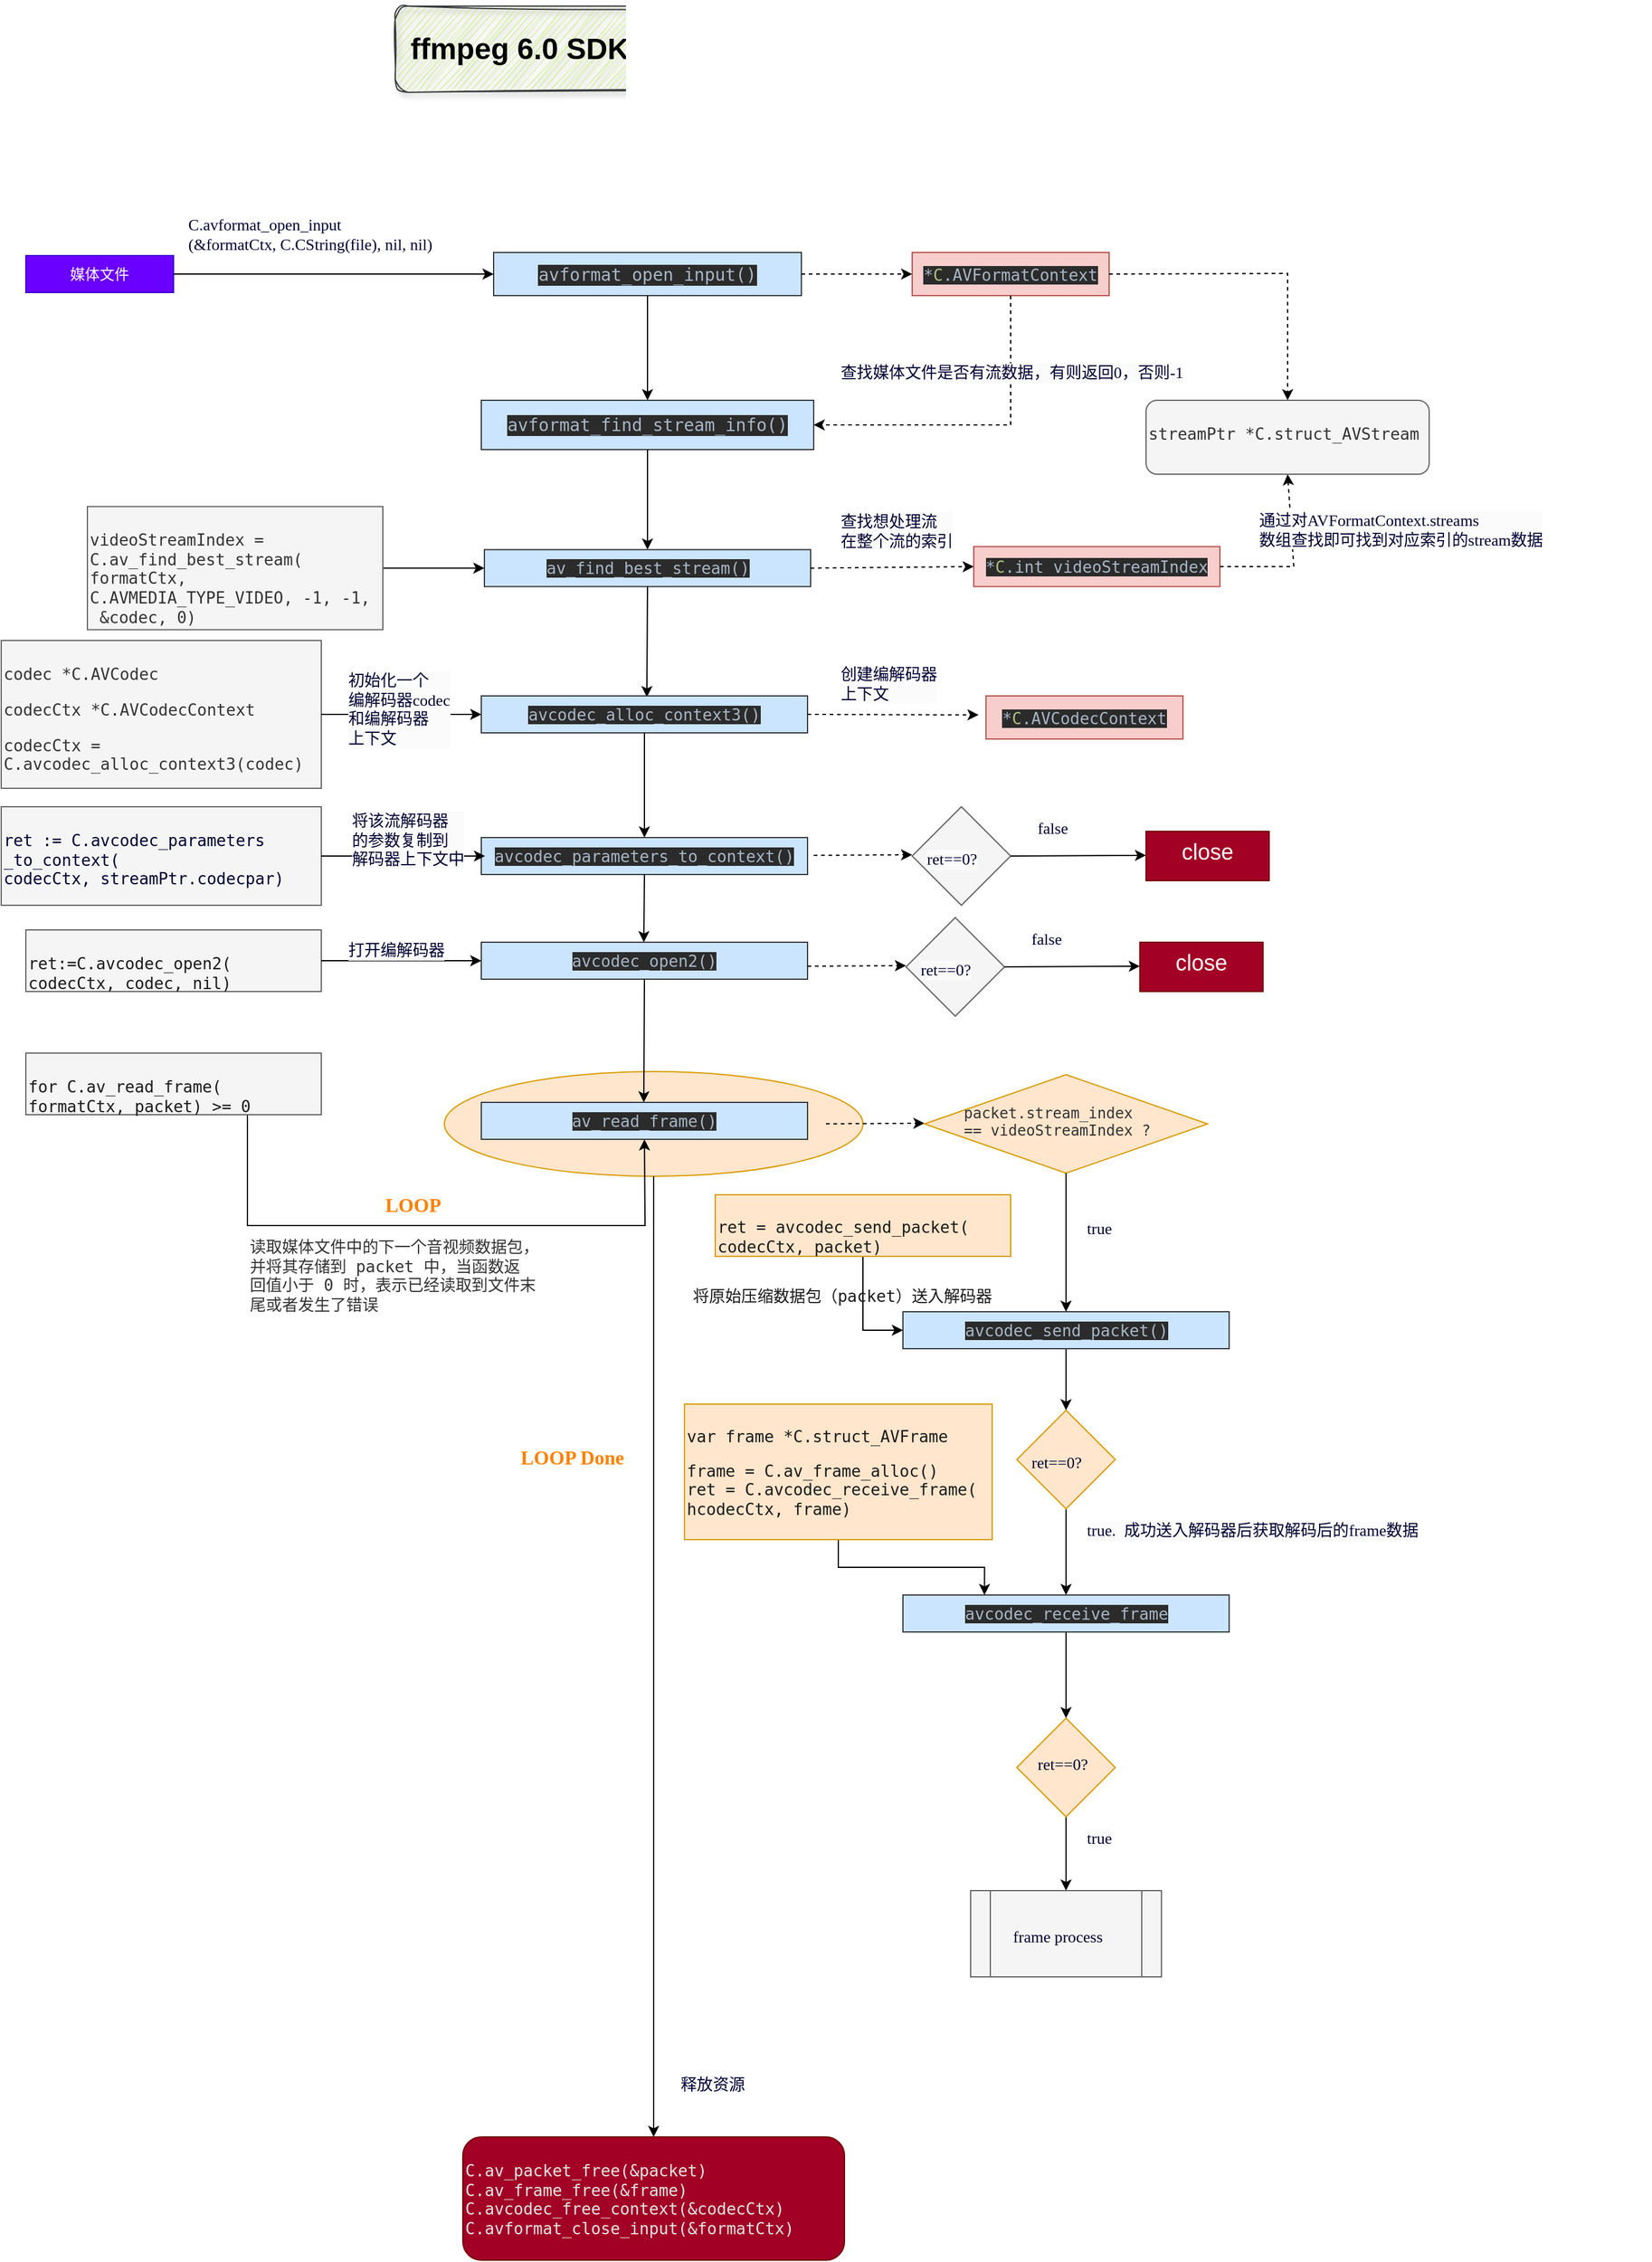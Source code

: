 <mxfile version="24.2.5" type="github">
  <diagram name="第 1 页" id="0xXtAVuOOvrXYQEo_7SS">
    <mxGraphModel dx="1122" dy="1113" grid="1" gridSize="10" guides="1" tooltips="1" connect="1" arrows="1" fold="1" page="0" pageScale="1" pageWidth="827" pageHeight="1169" background="none" math="0" shadow="0">
      <root>
        <mxCell id="0" />
        <mxCell id="1" parent="0" />
        <mxCell id="fu7OPI86f3FAuO2Fij10-77" value="" style="ellipse;whiteSpace=wrap;html=1;strokeColor=#d79b00;align=left;verticalAlign=top;fontFamily=Helvetica;fontSize=12;fillColor=#ffe6cc;textShadow=0;labelBorderColor=none;" vertex="1" parent="1">
          <mxGeometry x="410" y="795" width="340" height="85" as="geometry" />
        </mxCell>
        <mxCell id="fu7OPI86f3FAuO2Fij10-1" value="&lt;pre style=&quot;background-color: rgb(43, 43, 43); color: rgb(169, 183, 198); font-family: &amp;quot;JetBrains Mono&amp;quot;, monospace;&quot;&gt;&lt;font style=&quot;font-size: 14px;&quot;&gt;avformat_open_input()&lt;/font&gt;&lt;/pre&gt;" style="rounded=0;whiteSpace=wrap;html=1;strokeColor=#36393d;fillColor=#cce5ff;" vertex="1" parent="1">
          <mxGeometry x="450" y="130" width="250" height="35" as="geometry" />
        </mxCell>
        <mxCell id="fu7OPI86f3FAuO2Fij10-2" value="媒体文件" style="rounded=0;whiteSpace=wrap;html=1;fillColor=#6a00ff;fontColor=#ffffff;strokeColor=#3700CC;" vertex="1" parent="1">
          <mxGeometry x="70" y="132.5" width="120" height="30" as="geometry" />
        </mxCell>
        <mxCell id="fu7OPI86f3FAuO2Fij10-3" value="" style="endArrow=classic;html=1;rounded=0;exitX=1;exitY=0.5;exitDx=0;exitDy=0;entryX=0;entryY=0.5;entryDx=0;entryDy=0;" edge="1" parent="1" source="fu7OPI86f3FAuO2Fij10-2" target="fu7OPI86f3FAuO2Fij10-1">
          <mxGeometry width="50" height="50" relative="1" as="geometry">
            <mxPoint x="190" y="270" as="sourcePoint" />
            <mxPoint x="240" y="220" as="targetPoint" />
          </mxGeometry>
        </mxCell>
        <mxCell id="fu7OPI86f3FAuO2Fij10-4" value="&lt;pre style=&quot;font-size: 9.8pt;&quot;&gt;&lt;font color=&quot;#000033&quot; style=&quot;&quot; face=&quot;Verdana&quot;&gt;C.avformat_open_input&lt;br&gt;(&amp;amp;formatCtx, C.CString(file), nil, nil)&lt;/font&gt;&lt;/pre&gt;" style="text;html=1;align=left;verticalAlign=middle;resizable=0;points=[];autosize=1;strokeColor=none;fillColor=none;" vertex="1" parent="1">
          <mxGeometry x="200" y="80" width="260" height="70" as="geometry" />
        </mxCell>
        <mxCell id="fu7OPI86f3FAuO2Fij10-6" value="" style="endArrow=classic;html=1;rounded=0;exitX=0.5;exitY=1;exitDx=0;exitDy=0;entryX=0.5;entryY=0;entryDx=0;entryDy=0;" edge="1" parent="1" source="fu7OPI86f3FAuO2Fij10-1" target="fu7OPI86f3FAuO2Fij10-7">
          <mxGeometry width="50" height="50" relative="1" as="geometry">
            <mxPoint x="390" y="330" as="sourcePoint" />
            <mxPoint x="580" y="230" as="targetPoint" />
          </mxGeometry>
        </mxCell>
        <mxCell id="fu7OPI86f3FAuO2Fij10-7" value="&lt;pre style=&quot;background-color: rgb(43, 43, 43); color: rgb(169, 183, 198); font-family: &amp;quot;JetBrains Mono&amp;quot;, monospace;&quot;&gt;&lt;font style=&quot;font-size: 14px;&quot;&gt;avformat_find_stream_info()&lt;/font&gt;&lt;/pre&gt;" style="rounded=0;whiteSpace=wrap;html=1;strokeColor=#36393d;fillColor=#cce5ff;" vertex="1" parent="1">
          <mxGeometry x="440" y="250" width="270" height="40" as="geometry" />
        </mxCell>
        <mxCell id="fu7OPI86f3FAuO2Fij10-8" value="" style="endArrow=classic;html=1;rounded=0;exitX=0.5;exitY=1;exitDx=0;exitDy=0;entryX=0.5;entryY=0;entryDx=0;entryDy=0;" edge="1" parent="1" source="fu7OPI86f3FAuO2Fij10-7" target="fu7OPI86f3FAuO2Fij10-9">
          <mxGeometry width="50" height="50" relative="1" as="geometry">
            <mxPoint x="579.5" y="300" as="sourcePoint" />
            <mxPoint x="579.5" y="365" as="targetPoint" />
          </mxGeometry>
        </mxCell>
        <mxCell id="fu7OPI86f3FAuO2Fij10-9" value="&lt;pre style=&quot;background-color: rgb(43, 43, 43); color: rgb(169, 183, 198); font-family: &amp;quot;JetBrains Mono&amp;quot;, monospace;&quot;&gt;&lt;pre style=&quot;font-family: &amp;quot;JetBrains Mono&amp;quot;, monospace; font-size: 9.8pt;&quot;&gt;av_find_best_stream()&lt;/pre&gt;&lt;/pre&gt;" style="rounded=0;whiteSpace=wrap;html=1;strokeColor=#36393d;fillColor=#cce5ff;" vertex="1" parent="1">
          <mxGeometry x="442.5" y="371.25" width="265" height="30" as="geometry" />
        </mxCell>
        <mxCell id="fu7OPI86f3FAuO2Fij10-10" value="" style="endArrow=classic;html=1;rounded=0;exitX=1;exitY=0.5;exitDx=0;exitDy=0;dashed=1;entryX=0;entryY=0.5;entryDx=0;entryDy=0;" edge="1" parent="1" source="fu7OPI86f3FAuO2Fij10-1" target="fu7OPI86f3FAuO2Fij10-11">
          <mxGeometry width="50" height="50" relative="1" as="geometry">
            <mxPoint x="730" y="155" as="sourcePoint" />
            <mxPoint x="770" y="140" as="targetPoint" />
          </mxGeometry>
        </mxCell>
        <mxCell id="fu7OPI86f3FAuO2Fij10-11" value="&lt;pre style=&quot;background-color:#2b2b2b;color:#a9b7c6;font-family:&#39;JetBrains Mono&#39;,monospace;font-size:9.8pt;&quot;&gt;*&lt;span style=&quot;color:#afbf7e;&quot;&gt;C&lt;/span&gt;.AVFormatContext&lt;/pre&gt;" style="rounded=0;whiteSpace=wrap;html=1;fillColor=#f8cecc;strokeColor=#b85450;" vertex="1" parent="1">
          <mxGeometry x="790" y="130" width="160" height="35" as="geometry" />
        </mxCell>
        <mxCell id="fu7OPI86f3FAuO2Fij10-12" value="" style="endArrow=classic;html=1;rounded=0;exitX=0.5;exitY=1;exitDx=0;exitDy=0;dashed=1;entryX=1;entryY=0.5;entryDx=0;entryDy=0;" edge="1" parent="1" source="fu7OPI86f3FAuO2Fij10-11" target="fu7OPI86f3FAuO2Fij10-7">
          <mxGeometry width="50" height="50" relative="1" as="geometry">
            <mxPoint x="830" y="290" as="sourcePoint" />
            <mxPoint x="910" y="290" as="targetPoint" />
            <Array as="points">
              <mxPoint x="870" y="270" />
            </Array>
          </mxGeometry>
        </mxCell>
        <mxCell id="fu7OPI86f3FAuO2Fij10-17" style="edgeStyle=orthogonalEdgeStyle;rounded=0;orthogonalLoop=1;jettySize=auto;html=1;exitX=1;exitY=0.5;exitDx=0;exitDy=0;entryX=0;entryY=0.5;entryDx=0;entryDy=0;" edge="1" parent="1" source="fu7OPI86f3FAuO2Fij10-14" target="fu7OPI86f3FAuO2Fij10-9">
          <mxGeometry relative="1" as="geometry" />
        </mxCell>
        <mxCell id="fu7OPI86f3FAuO2Fij10-14" value="&lt;pre style=&quot;forced-color-adjust: none; font-style: normal; font-variant-ligatures: normal; font-variant-caps: normal; font-weight: 400; letter-spacing: normal; orphans: 2; text-indent: 0px; text-transform: none; widows: 2; word-spacing: 0px; -webkit-text-stroke-width: 0px; text-decoration-thickness: initial; text-decoration-style: initial; text-decoration-color: initial; font-size: 9.8pt;&quot;&gt;&lt;pre style=&quot;font-family: &amp;quot;JetBrains Mono&amp;quot;, monospace; font-size: 9.8pt;&quot;&gt;&lt;div style=&quot;&quot;&gt;&lt;span style=&quot;font-size: 9.8pt; background-color: initial; white-space: normal;&quot;&gt;videoStreamIndex =&amp;nbsp;&lt;/span&gt;&lt;/div&gt;&lt;font color=&quot;#333333&quot;&gt;&lt;div style=&quot;&quot;&gt;&lt;span style=&quot;font-size: 9.8pt; background-color: initial; white-space: normal;&quot;&gt;C.av_find_best_stream(&lt;/span&gt;&lt;/div&gt;&lt;div style=&quot;&quot;&gt;&lt;span style=&quot;font-size: 9.8pt; background-color: initial; white-space: normal;&quot;&gt;formatCtx,&lt;/span&gt;&lt;/div&gt;&lt;div style=&quot;&quot;&gt;&lt;span style=&quot;font-size: 9.8pt; background-color: initial; white-space: normal;&quot;&gt;C.AVMEDIA_TYPE_VIDEO, -1, -1,&lt;/span&gt;&lt;/div&gt;&lt;div style=&quot;&quot;&gt;&lt;span style=&quot;font-size: 9.8pt; background-color: initial; white-space: normal;&quot;&gt;&amp;nbsp;&amp;amp;codec, 0)&lt;/span&gt;&lt;/div&gt;&lt;/font&gt;&lt;/pre&gt;&lt;/pre&gt;" style="text;whiteSpace=wrap;html=1;align=left;fillColor=#f5f5f5;fontColor=#333333;strokeColor=#666666;" vertex="1" parent="1">
          <mxGeometry x="120" y="336.25" width="240" height="100" as="geometry" />
        </mxCell>
        <mxCell id="fu7OPI86f3FAuO2Fij10-15" value="&lt;pre style=&quot;forced-color-adjust: none; font-style: normal; font-variant-ligatures: normal; font-variant-caps: normal; font-weight: 400; letter-spacing: normal; orphans: 2; text-indent: 0px; text-transform: none; widows: 2; word-spacing: 0px; -webkit-text-stroke-width: 0px; background-color: rgb(251, 251, 251); text-decoration-thickness: initial; text-decoration-style: initial; text-decoration-color: initial; font-size: 9.8pt;&quot;&gt;&lt;font face=&quot;Verdana&quot; color=&quot;#000033&quot;&gt;查找媒体文件是否有流数据，有则返回0，否则-1&lt;/font&gt;&lt;/pre&gt;" style="text;whiteSpace=wrap;html=1;align=left;" vertex="1" parent="1">
          <mxGeometry x="730" y="200" width="320" height="40" as="geometry" />
        </mxCell>
        <mxCell id="fu7OPI86f3FAuO2Fij10-18" value="&lt;pre style=&quot;background-color:#2b2b2b;color:#a9b7c6;font-family:&#39;JetBrains Mono&#39;,monospace;font-size:9.8pt;&quot;&gt;*&lt;span style=&quot;color:#afbf7e;&quot;&gt;C&lt;/span&gt;.int videoStreamIndex&lt;/pre&gt;" style="rounded=0;whiteSpace=wrap;html=1;fillColor=#f8cecc;strokeColor=#b85450;" vertex="1" parent="1">
          <mxGeometry x="840" y="368.75" width="200" height="32.5" as="geometry" />
        </mxCell>
        <mxCell id="fu7OPI86f3FAuO2Fij10-19" value="" style="endArrow=classic;html=1;rounded=0;exitX=1;exitY=0.5;exitDx=0;exitDy=0;entryX=0;entryY=0.5;entryDx=0;entryDy=0;dashed=1;" edge="1" parent="1" source="fu7OPI86f3FAuO2Fij10-9" target="fu7OPI86f3FAuO2Fij10-18">
          <mxGeometry width="50" height="50" relative="1" as="geometry">
            <mxPoint x="589.5" y="310" as="sourcePoint" />
            <mxPoint x="589.5" y="375" as="targetPoint" />
          </mxGeometry>
        </mxCell>
        <mxCell id="fu7OPI86f3FAuO2Fij10-20" value="&lt;pre style=&quot;forced-color-adjust: none; font-style: normal; font-variant-ligatures: normal; font-variant-caps: normal; font-weight: 400; letter-spacing: normal; orphans: 2; text-indent: 0px; text-transform: none; widows: 2; word-spacing: 0px; -webkit-text-stroke-width: 0px; background-color: rgb(251, 251, 251); text-decoration-thickness: initial; text-decoration-style: initial; text-decoration-color: initial; font-size: 9.8pt;&quot;&gt;&lt;font face=&quot;Verdana&quot; color=&quot;#000033&quot;&gt;查找想处理流&lt;br/&gt;在整个流的索引&lt;/font&gt;&lt;/pre&gt;" style="text;whiteSpace=wrap;html=1;align=left;" vertex="1" parent="1">
          <mxGeometry x="730" y="321.25" width="90" height="50" as="geometry" />
        </mxCell>
        <mxCell id="fu7OPI86f3FAuO2Fij10-21" style="edgeStyle=orthogonalEdgeStyle;rounded=0;orthogonalLoop=1;jettySize=auto;html=1;exitX=0.5;exitY=1;exitDx=0;exitDy=0;" edge="1" parent="1" source="fu7OPI86f3FAuO2Fij10-20" target="fu7OPI86f3FAuO2Fij10-20">
          <mxGeometry relative="1" as="geometry" />
        </mxCell>
        <mxCell id="fu7OPI86f3FAuO2Fij10-22" value="" style="endArrow=classic;html=1;rounded=0;exitX=0.5;exitY=1;exitDx=0;exitDy=0;entryX=0.5;entryY=0;entryDx=0;entryDy=0;" edge="1" parent="1" source="fu7OPI86f3FAuO2Fij10-9">
          <mxGeometry width="50" height="50" relative="1" as="geometry">
            <mxPoint x="574.47" y="410" as="sourcePoint" />
            <mxPoint x="574.47" y="491" as="targetPoint" />
          </mxGeometry>
        </mxCell>
        <mxCell id="fu7OPI86f3FAuO2Fij10-23" value="&lt;pre style=&quot;background-color: rgb(43, 43, 43); color: rgb(169, 183, 198); font-family: &amp;quot;JetBrains Mono&amp;quot;, monospace;&quot;&gt;&lt;pre style=&quot;font-family: &amp;quot;JetBrains Mono&amp;quot;, monospace; font-size: 9.8pt;&quot;&gt;avcodec_alloc_context3()&lt;/pre&gt;&lt;/pre&gt;" style="rounded=0;whiteSpace=wrap;html=1;strokeColor=#36393d;fillColor=#cce5ff;" vertex="1" parent="1">
          <mxGeometry x="440" y="490" width="265" height="30" as="geometry" />
        </mxCell>
        <mxCell id="fu7OPI86f3FAuO2Fij10-24" value="&lt;pre style=&quot;forced-color-adjust: none; orphans: 2; text-indent: 0px; widows: 2; text-decoration-thickness: initial; text-decoration-style: initial; text-decoration-color: initial;&quot;&gt;&lt;pre style=&quot;&quot;&gt;&lt;div style=&quot;&quot;&gt;&lt;pre style=&quot;text-align: justify; font-family: &amp;quot;JetBrains Mono&amp;quot;, monospace; font-size: 9.8pt; font-style: normal; font-variant-ligatures: normal; font-variant-caps: normal; font-weight: 400; letter-spacing: normal; text-transform: none; word-spacing: 0px; -webkit-text-stroke-width: 0px;&quot;&gt;codec *C.AVCodec&lt;/pre&gt;&lt;pre style=&quot;&quot;&gt;&lt;pre style=&quot;text-align: justify; font-family: &amp;quot;JetBrains Mono&amp;quot;, monospace; font-size: 9.8pt; font-style: normal; font-variant-ligatures: normal; font-variant-caps: normal; font-weight: 400; letter-spacing: normal; text-transform: none; word-spacing: 0px; -webkit-text-stroke-width: 0px;&quot;&gt;codecCtx *C.AVCodecContext&lt;/pre&gt;&lt;pre style=&quot;font-family: &amp;quot;JetBrains Mono&amp;quot;, monospace; font-size: 9.8pt; font-style: normal; font-variant-ligatures: normal; font-variant-caps: normal; font-weight: 400; letter-spacing: normal; text-transform: none; word-spacing: 0px; -webkit-text-stroke-width: 0px;&quot;&gt;&lt;div style=&quot;text-align: justify;&quot;&gt;&lt;span style=&quot;font-size: 9.8pt; white-space: normal;&quot;&gt;codecCtx =&amp;nbsp;&lt;/span&gt;&lt;/div&gt;&lt;div style=&quot;text-align: justify;&quot;&gt;&lt;span style=&quot;font-size: 9.8pt; white-space: normal;&quot;&gt;C&lt;/span&gt;&lt;span style=&quot;font-size: 9.8pt; white-space: normal;&quot;&gt;.avcodec_alloc_context3&lt;/span&gt;&lt;span style=&quot;font-size: 9.8pt; white-space: normal;&quot;&gt;(&lt;/span&gt;&lt;span style=&quot;font-size: 9.8pt; white-space: normal;&quot;&gt;codec&lt;/span&gt;&lt;span style=&quot;font-size: 9.8pt; white-space: normal;&quot;&gt;)&lt;/span&gt;&lt;/div&gt;&lt;/pre&gt;&lt;div style=&quot;text-align: center; font-size: 13.067px;&quot;&gt;&lt;font face=&quot;JetBrains Mono, monospace&quot; color=&quot;#000000&quot;&gt;&lt;br&gt;&lt;/font&gt;&lt;/div&gt;&lt;/pre&gt;&lt;/div&gt;&lt;/pre&gt;&lt;/pre&gt;" style="text;whiteSpace=wrap;html=1;align=left;fillColor=#f5f5f5;fontColor=#333333;strokeColor=#666666;" vertex="1" parent="1">
          <mxGeometry x="50" y="445" width="260" height="120" as="geometry" />
        </mxCell>
        <mxCell id="fu7OPI86f3FAuO2Fij10-26" style="edgeStyle=orthogonalEdgeStyle;rounded=0;orthogonalLoop=1;jettySize=auto;html=1;exitX=1;exitY=0.5;exitDx=0;exitDy=0;entryX=0;entryY=0.5;entryDx=0;entryDy=0;" edge="1" parent="1" source="fu7OPI86f3FAuO2Fij10-24" target="fu7OPI86f3FAuO2Fij10-23">
          <mxGeometry relative="1" as="geometry">
            <mxPoint x="359.5" y="504.47" as="sourcePoint" />
            <mxPoint x="442.5" y="504.47" as="targetPoint" />
          </mxGeometry>
        </mxCell>
        <mxCell id="fu7OPI86f3FAuO2Fij10-27" value="&lt;pre style=&quot;forced-color-adjust: none; font-style: normal; font-variant-ligatures: normal; font-variant-caps: normal; font-weight: 400; letter-spacing: normal; orphans: 2; text-indent: 0px; text-transform: none; widows: 2; word-spacing: 0px; -webkit-text-stroke-width: 0px; background-color: rgb(251, 251, 251); text-decoration-thickness: initial; text-decoration-style: initial; text-decoration-color: initial; font-size: 9.8pt;&quot;&gt;&lt;font face=&quot;Verdana&quot; color=&quot;#000033&quot;&gt;初始化一个&lt;br&gt;编解码器codec&lt;br/&gt;和编解码器&lt;br/&gt;上下文&lt;/font&gt;&lt;/pre&gt;" style="text;whiteSpace=wrap;html=1;align=left;" vertex="1" parent="1">
          <mxGeometry x="330" y="450" width="90" height="50" as="geometry" />
        </mxCell>
        <mxCell id="fu7OPI86f3FAuO2Fij10-29" value="&lt;pre style=&quot;background-color:#2b2b2b;color:#a9b7c6;font-family:&#39;JetBrains Mono&#39;,monospace;font-size:9.8pt;&quot;&gt;*&lt;span style=&quot;color:#afbf7e;&quot;&gt;C&lt;/span&gt;.AVCodecContext&lt;/pre&gt;" style="rounded=0;whiteSpace=wrap;html=1;fillColor=#f8cecc;strokeColor=#b85450;" vertex="1" parent="1">
          <mxGeometry x="850" y="490" width="160" height="35" as="geometry" />
        </mxCell>
        <mxCell id="fu7OPI86f3FAuO2Fij10-30" value="" style="endArrow=classic;html=1;rounded=0;entryX=-0.038;entryY=0.441;entryDx=0;entryDy=0;dashed=1;entryPerimeter=0;exitX=1;exitY=0.5;exitDx=0;exitDy=0;" edge="1" parent="1" source="fu7OPI86f3FAuO2Fij10-23" target="fu7OPI86f3FAuO2Fij10-29">
          <mxGeometry width="50" height="50" relative="1" as="geometry">
            <mxPoint x="730" y="520" as="sourcePoint" />
            <mxPoint x="839.5" y="508.75" as="targetPoint" />
          </mxGeometry>
        </mxCell>
        <mxCell id="fu7OPI86f3FAuO2Fij10-31" value="&lt;pre style=&quot;forced-color-adjust: none; font-style: normal; font-variant-ligatures: normal; font-variant-caps: normal; font-weight: 400; letter-spacing: normal; orphans: 2; text-indent: 0px; text-transform: none; widows: 2; word-spacing: 0px; -webkit-text-stroke-width: 0px; background-color: rgb(251, 251, 251); text-decoration-thickness: initial; text-decoration-style: initial; text-decoration-color: initial; font-size: 9.8pt;&quot;&gt;&lt;font face=&quot;Verdana&quot; color=&quot;#000033&quot;&gt;创建编解码器&lt;br/&gt;上下文&lt;/font&gt;&lt;/pre&gt;" style="text;whiteSpace=wrap;html=1;align=left;" vertex="1" parent="1">
          <mxGeometry x="729.5" y="445" width="90" height="50" as="geometry" />
        </mxCell>
        <mxCell id="fu7OPI86f3FAuO2Fij10-32" value="" style="endArrow=classic;html=1;rounded=0;exitX=1;exitY=0.5;exitDx=0;exitDy=0;entryX=0.5;entryY=0;entryDx=0;entryDy=0;dashed=1;" edge="1" parent="1" source="fu7OPI86f3FAuO2Fij10-11" target="fu7OPI86f3FAuO2Fij10-34">
          <mxGeometry width="50" height="50" relative="1" as="geometry">
            <mxPoint x="1030" y="130" as="sourcePoint" />
            <mxPoint x="1190" y="230" as="targetPoint" />
            <Array as="points">
              <mxPoint x="1095" y="147" />
            </Array>
          </mxGeometry>
        </mxCell>
        <mxCell id="fu7OPI86f3FAuO2Fij10-33" value="" style="endArrow=classic;html=1;rounded=0;exitX=1;exitY=0.5;exitDx=0;exitDy=0;entryX=0.5;entryY=1;entryDx=0;entryDy=0;dashed=1;" edge="1" parent="1" source="fu7OPI86f3FAuO2Fij10-18" target="fu7OPI86f3FAuO2Fij10-34">
          <mxGeometry width="50" height="50" relative="1" as="geometry">
            <mxPoint x="1070" y="346.25" as="sourcePoint" />
            <mxPoint x="1210" y="340" as="targetPoint" />
            <Array as="points">
              <mxPoint x="1100" y="385" />
            </Array>
          </mxGeometry>
        </mxCell>
        <mxCell id="fu7OPI86f3FAuO2Fij10-34" value="&lt;pre style=&quot;font-family: &amp;quot;JetBrains Mono&amp;quot;, monospace; font-size: 9.8pt;&quot;&gt;streamPtr *C.struct_AVStream&lt;/pre&gt;" style="rounded=1;whiteSpace=wrap;html=1;strokeColor=#666666;align=left;verticalAlign=top;fontFamily=Helvetica;fontSize=12;fontColor=#333333;fillColor=#f5f5f5;gradientColor=none;" vertex="1" parent="1">
          <mxGeometry x="980" y="250" width="230" height="60" as="geometry" />
        </mxCell>
        <mxCell id="fu7OPI86f3FAuO2Fij10-37" value="&lt;pre style=&quot;forced-color-adjust: none; orphans: 2; text-indent: 0px; widows: 2; background-color: rgb(251, 251, 251); text-decoration-thickness: initial; text-decoration-style: initial; text-decoration-color: initial;&quot;&gt;&lt;font style=&quot;font-size: 9.8pt; font-style: normal; font-variant-ligatures: normal; font-variant-caps: normal; font-weight: 400; letter-spacing: normal; text-transform: none; word-spacing: 0px; -webkit-text-stroke-width: 0px;&quot; face=&quot;Verdana&quot; color=&quot;#000033&quot;&gt;通过对&lt;/font&gt;&lt;font face=&quot;Verdana&quot; color=&quot;#000033&quot;&gt;&lt;span style=&quot;font-size: 13.067px;&quot;&gt;AVFormatContext.streams&lt;br&gt;数组查找即可找到对应索引的stream数据&lt;/span&gt;&lt;/font&gt;&lt;/pre&gt;" style="text;whiteSpace=wrap;html=1;align=left;" vertex="1" parent="1">
          <mxGeometry x="1070" y="321.25" width="320" height="40" as="geometry" />
        </mxCell>
        <mxCell id="fu7OPI86f3FAuO2Fij10-38" value="" style="endArrow=classic;html=1;rounded=0;exitX=0.5;exitY=1;exitDx=0;exitDy=0;entryX=0.5;entryY=0;entryDx=0;entryDy=0;" edge="1" parent="1" source="fu7OPI86f3FAuO2Fij10-23" target="fu7OPI86f3FAuO2Fij10-39">
          <mxGeometry width="50" height="50" relative="1" as="geometry">
            <mxPoint x="575" y="550" as="sourcePoint" />
            <mxPoint x="570" y="580" as="targetPoint" />
          </mxGeometry>
        </mxCell>
        <mxCell id="fu7OPI86f3FAuO2Fij10-45" value="" style="edgeStyle=orthogonalEdgeStyle;rounded=0;orthogonalLoop=1;jettySize=auto;html=1;fontFamily=Helvetica;fontSize=12;fontColor=#333333;" edge="1" parent="1" source="fu7OPI86f3FAuO2Fij10-39" target="fu7OPI86f3FAuO2Fij10-44">
          <mxGeometry relative="1" as="geometry" />
        </mxCell>
        <mxCell id="fu7OPI86f3FAuO2Fij10-39" value="&lt;pre style=&quot;background-color: rgb(43, 43, 43); color: rgb(169, 183, 198); font-family: &amp;quot;JetBrains Mono&amp;quot;, monospace;&quot;&gt;&lt;pre style=&quot;font-family: &amp;quot;JetBrains Mono&amp;quot;, monospace; font-size: 9.8pt;&quot;&gt;avcodec_parameters_to_context()&lt;/pre&gt;&lt;/pre&gt;" style="rounded=0;whiteSpace=wrap;html=1;strokeColor=#36393d;fillColor=#cce5ff;" vertex="1" parent="1">
          <mxGeometry x="440" y="605" width="265" height="30" as="geometry" />
        </mxCell>
        <mxCell id="fu7OPI86f3FAuO2Fij10-42" value="&lt;pre style=&quot;forced-color-adjust: none; orphans: 2; text-indent: 0px; widows: 2; text-decoration-thickness: initial; text-decoration-style: initial; text-decoration-color: initial;&quot;&gt;&lt;pre style=&quot;&quot;&gt;&lt;div style=&quot;&quot;&gt;&lt;pre style=&quot;text-align: justify; font-family: &amp;quot;JetBrains Mono&amp;quot;, monospace; font-size: 9.8pt; font-style: normal; font-variant-ligatures: normal; font-variant-caps: normal; font-weight: 400; letter-spacing: normal; text-transform: none; word-spacing: 0px; -webkit-text-stroke-width: 0px;&quot;&gt;&lt;pre style=&quot;text-align: left; font-family: &amp;quot;JetBrains Mono&amp;quot;, monospace; font-size: 9.8pt;&quot;&gt;&lt;font color=&quot;#000033&quot;&gt;ret := C.avcodec_parameters&lt;br&gt;_to_context(&lt;br&gt;codecCtx, streamPtr.codecpar)&lt;/font&gt;&lt;/pre&gt;&lt;/pre&gt;&lt;/div&gt;&lt;/pre&gt;&lt;/pre&gt;" style="text;whiteSpace=wrap;html=1;align=left;fillColor=#f5f5f5;fontColor=#333333;strokeColor=#666666;" vertex="1" parent="1">
          <mxGeometry x="50" y="580" width="260" height="80" as="geometry" />
        </mxCell>
        <mxCell id="fu7OPI86f3FAuO2Fij10-43" style="edgeStyle=orthogonalEdgeStyle;rounded=0;orthogonalLoop=1;jettySize=auto;html=1;exitX=1;exitY=0.5;exitDx=0;exitDy=0;" edge="1" parent="1" source="fu7OPI86f3FAuO2Fij10-42">
          <mxGeometry relative="1" as="geometry">
            <mxPoint x="320" y="630" as="sourcePoint" />
            <mxPoint x="443" y="620" as="targetPoint" />
          </mxGeometry>
        </mxCell>
        <mxCell id="fu7OPI86f3FAuO2Fij10-44" value="&lt;pre style=&quot;forced-color-adjust: none; orphans: 2; text-indent: 0px; widows: 2; background-color: rgb(251, 251, 251); text-decoration-thickness: initial; text-decoration-style: initial; text-decoration-color: initial;&quot;&gt;&lt;font face=&quot;Verdana&quot; color=&quot;#000033&quot;&gt;&lt;span style=&quot;font-size: 13.067px;&quot;&gt;将该流解码器&lt;br/&gt;的参数复制到&lt;br/&gt;解码器上下文中&lt;/span&gt;&lt;/font&gt;&lt;span style=&quot;font-size: 9.8pt;&quot;&gt;&lt;br&gt;&lt;/span&gt;&lt;/pre&gt;" style="text;whiteSpace=wrap;html=1;align=left;" vertex="1" parent="1">
          <mxGeometry x="332.5" y="565" width="90" height="50" as="geometry" />
        </mxCell>
        <mxCell id="fu7OPI86f3FAuO2Fij10-47" value="" style="endArrow=classic;html=1;rounded=0;dashed=1;exitX=1;exitY=0.5;exitDx=0;exitDy=0;" edge="1" parent="1">
          <mxGeometry width="50" height="50" relative="1" as="geometry">
            <mxPoint x="710" y="619.44" as="sourcePoint" />
            <mxPoint x="790" y="619" as="targetPoint" />
          </mxGeometry>
        </mxCell>
        <mxCell id="fu7OPI86f3FAuO2Fij10-49" value="" style="rhombus;whiteSpace=wrap;html=1;strokeColor=#666666;align=left;verticalAlign=top;fontFamily=Helvetica;fontSize=12;fontColor=#333333;fillColor=#f5f5f5;gradientColor=none;" vertex="1" parent="1">
          <mxGeometry x="790" y="580" width="80" height="80" as="geometry" />
        </mxCell>
        <mxCell id="fu7OPI86f3FAuO2Fij10-50" value="&lt;pre style=&quot;forced-color-adjust: none; font-style: normal; font-variant-ligatures: normal; font-variant-caps: normal; font-weight: 400; letter-spacing: normal; orphans: 2; text-indent: 0px; text-transform: none; widows: 2; word-spacing: 0px; -webkit-text-stroke-width: 0px; background-color: rgb(251, 251, 251); text-decoration-thickness: initial; text-decoration-style: initial; text-decoration-color: initial; font-size: 9.8pt;&quot;&gt;&lt;font face=&quot;Verdana&quot; color=&quot;#000033&quot;&gt;ret==0?&lt;/font&gt;&lt;/pre&gt;" style="text;whiteSpace=wrap;html=1;align=left;" vertex="1" parent="1">
          <mxGeometry x="800" y="595" width="60" height="35" as="geometry" />
        </mxCell>
        <mxCell id="fu7OPI86f3FAuO2Fij10-51" value="" style="endArrow=classic;html=1;rounded=0;exitX=1;exitY=0.5;exitDx=0;exitDy=0;" edge="1" parent="1" source="fu7OPI86f3FAuO2Fij10-49">
          <mxGeometry width="50" height="50" relative="1" as="geometry">
            <mxPoint x="900" y="619.88" as="sourcePoint" />
            <mxPoint x="980" y="619.44" as="targetPoint" />
          </mxGeometry>
        </mxCell>
        <mxCell id="fu7OPI86f3FAuO2Fij10-52" value="&lt;div style=&quot;text-align: justify;&quot;&gt;&lt;span style=&quot;font-size: 18px; background-color: initial;&quot;&gt;close&lt;/span&gt;&lt;/div&gt;" style="rounded=0;whiteSpace=wrap;html=1;strokeColor=#6F0000;align=center;verticalAlign=top;fontFamily=Helvetica;fontSize=12;fontColor=#ffffff;fillColor=#a20025;" vertex="1" parent="1">
          <mxGeometry x="980" y="600" width="100" height="40" as="geometry" />
        </mxCell>
        <mxCell id="fu7OPI86f3FAuO2Fij10-53" value="&lt;pre style=&quot;forced-color-adjust: none; font-style: normal; font-variant-ligatures: normal; font-variant-caps: normal; font-weight: 400; letter-spacing: normal; orphans: 2; text-indent: 0px; text-transform: none; widows: 2; word-spacing: 0px; -webkit-text-stroke-width: 0px; background-color: rgb(251, 251, 251); text-decoration-thickness: initial; text-decoration-style: initial; text-decoration-color: initial; font-size: 9.8pt;&quot;&gt;&lt;font face=&quot;Verdana&quot; color=&quot;#000033&quot;&gt;false&lt;/font&gt;&lt;/pre&gt;" style="text;whiteSpace=wrap;html=1;align=left;" vertex="1" parent="1">
          <mxGeometry x="890" y="570" width="60" height="35" as="geometry" />
        </mxCell>
        <mxCell id="fu7OPI86f3FAuO2Fij10-55" value="" style="endArrow=classic;html=1;rounded=0;exitX=0.5;exitY=1;exitDx=0;exitDy=0;" edge="1" parent="1" source="fu7OPI86f3FAuO2Fij10-39">
          <mxGeometry width="50" height="50" relative="1" as="geometry">
            <mxPoint x="573.47" y="660" as="sourcePoint" />
            <mxPoint x="572" y="690" as="targetPoint" />
          </mxGeometry>
        </mxCell>
        <mxCell id="fu7OPI86f3FAuO2Fij10-56" value="&lt;pre style=&quot;background-color: rgb(43, 43, 43); color: rgb(169, 183, 198); font-family: &amp;quot;JetBrains Mono&amp;quot;, monospace;&quot;&gt;&lt;pre style=&quot;font-family: &amp;quot;JetBrains Mono&amp;quot;, monospace; font-size: 9.8pt;&quot;&gt;avcodec_open2()&lt;/pre&gt;&lt;/pre&gt;" style="rounded=0;whiteSpace=wrap;html=1;strokeColor=#36393d;fillColor=#cce5ff;" vertex="1" parent="1">
          <mxGeometry x="440" y="690" width="265" height="30" as="geometry" />
        </mxCell>
        <mxCell id="fu7OPI86f3FAuO2Fij10-58" value="&lt;pre style=&quot;forced-color-adjust: none; font-style: normal; font-variant-ligatures: normal; font-variant-caps: normal; font-weight: 400; letter-spacing: normal; orphans: 2; text-align: left; text-indent: 0px; text-transform: none; widows: 2; word-spacing: 0px; -webkit-text-stroke-width: 0px; text-decoration-thickness: initial; text-decoration-style: initial; text-decoration-color: initial; font-family: &amp;quot;JetBrains Mono&amp;quot;, monospace; font-size: 9.8pt;&quot;&gt;&lt;font color=&quot;#1a1a1a&quot;&gt;&lt;span style=&quot;forced-color-adjust: none;&quot;&gt;ret:=C&lt;/span&gt;.avcodec_open2&lt;span style=&quot;forced-color-adjust: none;&quot;&gt;(&lt;br/&gt;&lt;/span&gt;codecCtx&lt;span style=&quot;forced-color-adjust: none;&quot;&gt;, &lt;/span&gt;codec&lt;span style=&quot;forced-color-adjust: none;&quot;&gt;, nil&lt;/span&gt;&lt;span style=&quot;forced-color-adjust: none;&quot;&gt;)&lt;/span&gt;&lt;/font&gt;&lt;/pre&gt;" style="text;whiteSpace=wrap;html=1;align=left;fillColor=#f5f5f5;fontColor=#333333;strokeColor=#666666;" vertex="1" parent="1">
          <mxGeometry x="70" y="680" width="240" height="50" as="geometry" />
        </mxCell>
        <mxCell id="fu7OPI86f3FAuO2Fij10-59" value="&lt;h1&gt;ffmpeg 6.0 SDK together with CGO&lt;/h1&gt;" style="text;html=1;align=center;verticalAlign=middle;resizable=0;points=[];autosize=1;strokeColor=#36393d;fillColor=#cdeb8b;fontFamily=Helvetica;fontSize=12;rounded=1;shadow=1;glass=0;sketch=1;curveFitting=1;jiggle=2;" vertex="1" parent="1">
          <mxGeometry x="370" y="-70" width="420" height="70" as="geometry" />
        </mxCell>
        <mxCell id="fu7OPI86f3FAuO2Fij10-60" value="" style="endArrow=classic;html=1;rounded=0;dashed=1;exitX=1;exitY=0.5;exitDx=0;exitDy=0;" edge="1" parent="1">
          <mxGeometry width="50" height="50" relative="1" as="geometry">
            <mxPoint x="705" y="709.44" as="sourcePoint" />
            <mxPoint x="785" y="709" as="targetPoint" />
          </mxGeometry>
        </mxCell>
        <mxCell id="fu7OPI86f3FAuO2Fij10-61" value="" style="rhombus;whiteSpace=wrap;html=1;strokeColor=#666666;align=left;verticalAlign=top;fontFamily=Helvetica;fontSize=12;fontColor=#333333;fillColor=#f5f5f5;gradientColor=none;" vertex="1" parent="1">
          <mxGeometry x="785" y="670" width="80" height="80" as="geometry" />
        </mxCell>
        <mxCell id="fu7OPI86f3FAuO2Fij10-62" value="&lt;pre style=&quot;forced-color-adjust: none; font-style: normal; font-variant-ligatures: normal; font-variant-caps: normal; font-weight: 400; letter-spacing: normal; orphans: 2; text-indent: 0px; text-transform: none; widows: 2; word-spacing: 0px; -webkit-text-stroke-width: 0px; background-color: rgb(251, 251, 251); text-decoration-thickness: initial; text-decoration-style: initial; text-decoration-color: initial; font-size: 9.8pt;&quot;&gt;&lt;font face=&quot;Verdana&quot; color=&quot;#000033&quot;&gt;ret==0?&lt;/font&gt;&lt;/pre&gt;" style="text;whiteSpace=wrap;html=1;align=left;" vertex="1" parent="1">
          <mxGeometry x="795" y="685" width="60" height="35" as="geometry" />
        </mxCell>
        <mxCell id="fu7OPI86f3FAuO2Fij10-63" value="" style="endArrow=classic;html=1;rounded=0;exitX=1;exitY=0.5;exitDx=0;exitDy=0;" edge="1" parent="1" source="fu7OPI86f3FAuO2Fij10-61">
          <mxGeometry width="50" height="50" relative="1" as="geometry">
            <mxPoint x="895" y="709.88" as="sourcePoint" />
            <mxPoint x="975" y="709.44" as="targetPoint" />
          </mxGeometry>
        </mxCell>
        <mxCell id="fu7OPI86f3FAuO2Fij10-64" value="&lt;div style=&quot;text-align: justify;&quot;&gt;&lt;span style=&quot;font-size: 18px; background-color: initial;&quot;&gt;close&lt;/span&gt;&lt;/div&gt;" style="rounded=0;whiteSpace=wrap;html=1;strokeColor=#6F0000;align=center;verticalAlign=top;fontFamily=Helvetica;fontSize=12;fontColor=#ffffff;fillColor=#a20025;" vertex="1" parent="1">
          <mxGeometry x="975" y="690" width="100" height="40" as="geometry" />
        </mxCell>
        <mxCell id="fu7OPI86f3FAuO2Fij10-65" value="&lt;pre style=&quot;forced-color-adjust: none; font-style: normal; font-variant-ligatures: normal; font-variant-caps: normal; font-weight: 400; letter-spacing: normal; orphans: 2; text-indent: 0px; text-transform: none; widows: 2; word-spacing: 0px; -webkit-text-stroke-width: 0px; background-color: rgb(251, 251, 251); text-decoration-thickness: initial; text-decoration-style: initial; text-decoration-color: initial; font-size: 9.8pt;&quot;&gt;&lt;font face=&quot;Verdana&quot; color=&quot;#000033&quot;&gt;false&lt;/font&gt;&lt;/pre&gt;" style="text;whiteSpace=wrap;html=1;align=left;" vertex="1" parent="1">
          <mxGeometry x="885" y="660" width="60" height="35" as="geometry" />
        </mxCell>
        <mxCell id="fu7OPI86f3FAuO2Fij10-66" style="edgeStyle=orthogonalEdgeStyle;rounded=0;orthogonalLoop=1;jettySize=auto;html=1;exitX=1;exitY=0.5;exitDx=0;exitDy=0;entryX=0;entryY=0.5;entryDx=0;entryDy=0;" edge="1" parent="1" source="fu7OPI86f3FAuO2Fij10-58" target="fu7OPI86f3FAuO2Fij10-56">
          <mxGeometry relative="1" as="geometry">
            <mxPoint x="317" y="704.41" as="sourcePoint" />
            <mxPoint x="450" y="704.41" as="targetPoint" />
          </mxGeometry>
        </mxCell>
        <mxCell id="fu7OPI86f3FAuO2Fij10-67" value="&lt;pre style=&quot;forced-color-adjust: none; orphans: 2; text-indent: 0px; widows: 2; background-color: rgb(251, 251, 251); text-decoration-thickness: initial; text-decoration-style: initial; text-decoration-color: initial;&quot;&gt;&lt;font face=&quot;Verdana&quot; color=&quot;#000033&quot;&gt;&lt;span style=&quot;font-size: 13.067px;&quot;&gt;打开编解码器&lt;/span&gt;&lt;/font&gt;&lt;span style=&quot;font-size: 9.8pt;&quot;&gt;&lt;br&gt;&lt;/span&gt;&lt;/pre&gt;" style="text;whiteSpace=wrap;html=1;align=left;" vertex="1" parent="1">
          <mxGeometry x="330" y="670" width="90" height="35" as="geometry" />
        </mxCell>
        <mxCell id="fu7OPI86f3FAuO2Fij10-68" value="" style="endArrow=classic;html=1;rounded=0;exitX=0.5;exitY=1;exitDx=0;exitDy=0;" edge="1" parent="1" source="fu7OPI86f3FAuO2Fij10-56">
          <mxGeometry width="50" height="50" relative="1" as="geometry">
            <mxPoint x="572.97" y="730" as="sourcePoint" />
            <mxPoint x="572" y="820" as="targetPoint" />
          </mxGeometry>
        </mxCell>
        <mxCell id="fu7OPI86f3FAuO2Fij10-69" value="&lt;pre style=&quot;background-color: rgb(43, 43, 43); color: rgb(169, 183, 198); font-family: &amp;quot;JetBrains Mono&amp;quot;, monospace;&quot;&gt;&lt;pre style=&quot;font-family: &amp;quot;JetBrains Mono&amp;quot;, monospace; font-size: 9.8pt;&quot;&gt;&lt;span style=&quot;font-size: 9.8pt; white-space: normal;&quot;&gt;av_read_frame&lt;/span&gt;()&lt;/pre&gt;&lt;/pre&gt;" style="rounded=0;whiteSpace=wrap;html=1;strokeColor=#36393d;fillColor=#cce5ff;" vertex="1" parent="1">
          <mxGeometry x="440" y="820" width="265" height="30" as="geometry" />
        </mxCell>
        <mxCell id="fu7OPI86f3FAuO2Fij10-72" value="" style="endArrow=classic;html=1;rounded=0;fontFamily=Helvetica;fontSize=12;fontColor=#333333;exitX=0.75;exitY=1;exitDx=0;exitDy=0;entryX=0.5;entryY=1;entryDx=0;entryDy=0;" edge="1" parent="1" source="fu7OPI86f3FAuO2Fij10-73" target="fu7OPI86f3FAuO2Fij10-69">
          <mxGeometry width="50" height="50" relative="1" as="geometry">
            <mxPoint x="332.5" y="880" as="sourcePoint" />
            <mxPoint x="472.5" y="880" as="targetPoint" />
            <Array as="points">
              <mxPoint x="250" y="920" />
              <mxPoint x="410" y="920" />
              <mxPoint x="573" y="920" />
            </Array>
          </mxGeometry>
        </mxCell>
        <mxCell id="fu7OPI86f3FAuO2Fij10-73" value="&lt;pre style=&quot;forced-color-adjust: none; font-style: normal; font-variant-ligatures: normal; font-variant-caps: normal; font-weight: 400; letter-spacing: normal; orphans: 2; text-align: left; text-indent: 0px; text-transform: none; widows: 2; word-spacing: 0px; -webkit-text-stroke-width: 0px; text-decoration-thickness: initial; text-decoration-style: initial; text-decoration-color: initial; font-family: &amp;quot;JetBrains Mono&amp;quot;, monospace; font-size: 9.8pt;&quot;&gt;&lt;pre style=&quot;font-family: &amp;quot;JetBrains Mono&amp;quot;, monospace; font-size: 9.8pt;&quot;&gt;&lt;font color=&quot;#1a1a1a&quot;&gt;for C.av_read_frame(&lt;br/&gt;formatCtx, packet) &amp;gt;= 0&lt;/font&gt;&lt;/pre&gt;&lt;/pre&gt;" style="text;whiteSpace=wrap;html=1;align=left;fillColor=#f5f5f5;fontColor=#333333;strokeColor=#666666;" vertex="1" parent="1">
          <mxGeometry x="70" y="780" width="240" height="50" as="geometry" />
        </mxCell>
        <mxCell id="fu7OPI86f3FAuO2Fij10-74" value="&lt;pre style=&quot;forced-color-adjust: none; orphans: 2; text-indent: 0px; widows: 2; text-decoration-thickness: initial; text-decoration-style: initial; text-decoration-color: initial;&quot;&gt;&lt;font color=&quot;#ff8000&quot; style=&quot;font-size: 16px;&quot; face=&quot;Verdana&quot;&gt;&lt;b&gt;LOOP&lt;/b&gt;&lt;/font&gt;&lt;span style=&quot;background-color: rgb(251, 251, 251); font-size: 9.8pt;&quot;&gt;&lt;br&gt;&lt;/span&gt;&lt;/pre&gt;" style="text;whiteSpace=wrap;html=1;align=left;" vertex="1" parent="1">
          <mxGeometry x="360" y="875" width="90" height="35" as="geometry" />
        </mxCell>
        <mxCell id="fu7OPI86f3FAuO2Fij10-75" value="&lt;pre style=&quot;forced-color-adjust: none; orphans: 2; text-indent: 0px; widows: 2; text-decoration-thickness: initial; text-decoration-style: initial; text-decoration-color: initial;&quot;&gt;&lt;pre style=&quot;font-family: Menlo-Regular, monospace; font-size: 9.8pt;&quot;&gt;&lt;font color=&quot;#333333&quot;&gt;读取媒体文件中的下一个音视频数据包，&lt;br&gt;并将其存储到&lt;span style=&quot;font-family: &amp;quot;JetBrains Mono&amp;quot;, monospace;&quot;&gt; packet &lt;/span&gt;中，当函数返&lt;br&gt;回值小于&lt;span style=&quot;font-family: &amp;quot;JetBrains Mono&amp;quot;, monospace;&quot;&gt; 0 &lt;/span&gt;时，表示已经读取到文件末&lt;br/&gt;尾或者发生了错误&lt;/font&gt;&lt;/pre&gt;&lt;/pre&gt;" style="text;whiteSpace=wrap;html=1;align=left;" vertex="1" parent="1">
          <mxGeometry x="250" y="910" width="350" height="70" as="geometry" />
        </mxCell>
        <mxCell id="fu7OPI86f3FAuO2Fij10-78" value="" style="endArrow=classic;html=1;rounded=0;dashed=1;exitX=1;exitY=0.5;exitDx=0;exitDy=0;" edge="1" parent="1">
          <mxGeometry width="50" height="50" relative="1" as="geometry">
            <mxPoint x="720" y="837.41" as="sourcePoint" />
            <mxPoint x="800" y="836.97" as="targetPoint" />
          </mxGeometry>
        </mxCell>
        <mxCell id="fu7OPI86f3FAuO2Fij10-80" value="" style="rhombus;whiteSpace=wrap;html=1;strokeColor=#d79b00;align=left;verticalAlign=top;fontFamily=Helvetica;fontSize=12;fillColor=#ffe6cc;" vertex="1" parent="1">
          <mxGeometry x="800" y="797.5" width="230" height="80" as="geometry" />
        </mxCell>
        <mxCell id="fu7OPI86f3FAuO2Fij10-79" value="&lt;pre style=&quot;font-family: &amp;quot;JetBrains Mono&amp;quot;, monospace;&quot;&gt;packet.stream_index &lt;br&gt;== &lt;span style=&quot;white-space: normal;&quot;&gt;&lt;font style=&quot;font-size: 12px;&quot;&gt;videoStreamIndex&lt;/font&gt;&lt;/span&gt; ?&lt;/pre&gt;" style="text;whiteSpace=wrap;html=1;fontFamily=Helvetica;fontSize=12;fontColor=#333333;" vertex="1" parent="1">
          <mxGeometry x="830" y="802.5" width="160" height="57.5" as="geometry" />
        </mxCell>
        <mxCell id="fu7OPI86f3FAuO2Fij10-81" value="" style="endArrow=classic;html=1;rounded=0;exitX=0.5;exitY=1;exitDx=0;exitDy=0;entryX=0.5;entryY=0;entryDx=0;entryDy=0;" edge="1" parent="1" source="fu7OPI86f3FAuO2Fij10-80" target="fu7OPI86f3FAuO2Fij10-83">
          <mxGeometry width="50" height="50" relative="1" as="geometry">
            <mxPoint x="900" y="930.56" as="sourcePoint" />
            <mxPoint x="903" y="950" as="targetPoint" />
          </mxGeometry>
        </mxCell>
        <mxCell id="fu7OPI86f3FAuO2Fij10-82" value="&lt;pre style=&quot;forced-color-adjust: none; font-style: normal; font-variant-ligatures: normal; font-variant-caps: normal; font-weight: 400; letter-spacing: normal; orphans: 2; text-indent: 0px; text-transform: none; widows: 2; word-spacing: 0px; -webkit-text-stroke-width: 0px; background-color: rgb(251, 251, 251); text-decoration-thickness: initial; text-decoration-style: initial; text-decoration-color: initial; font-size: 9.8pt;&quot;&gt;&lt;font face=&quot;Verdana&quot; color=&quot;#000033&quot;&gt;true&lt;/font&gt;&lt;/pre&gt;" style="text;whiteSpace=wrap;html=1;align=left;" vertex="1" parent="1">
          <mxGeometry x="930" y="895" width="60" height="35" as="geometry" />
        </mxCell>
        <mxCell id="fu7OPI86f3FAuO2Fij10-86" style="edgeStyle=orthogonalEdgeStyle;rounded=0;orthogonalLoop=1;jettySize=auto;html=1;fontFamily=Helvetica;fontSize=12;fontColor=#333333;entryX=0.5;entryY=0;entryDx=0;entryDy=0;" edge="1" parent="1" source="fu7OPI86f3FAuO2Fij10-83" target="fu7OPI86f3FAuO2Fij10-87">
          <mxGeometry relative="1" as="geometry">
            <mxPoint x="915" y="1060" as="targetPoint" />
          </mxGeometry>
        </mxCell>
        <mxCell id="fu7OPI86f3FAuO2Fij10-83" value="&lt;pre style=&quot;background-color: rgb(43, 43, 43); color: rgb(169, 183, 198); font-family: &amp;quot;JetBrains Mono&amp;quot;, monospace;&quot;&gt;&lt;pre style=&quot;font-family: &amp;quot;JetBrains Mono&amp;quot;, monospace; font-size: 9.8pt;&quot;&gt;&lt;span style=&quot;font-size: 9.8pt; white-space: normal;&quot;&gt;avcodec_send_packet&lt;/span&gt;()&lt;/pre&gt;&lt;/pre&gt;" style="rounded=0;whiteSpace=wrap;html=1;strokeColor=#36393d;fillColor=#cce5ff;" vertex="1" parent="1">
          <mxGeometry x="782.5" y="990" width="265" height="30" as="geometry" />
        </mxCell>
        <mxCell id="fu7OPI86f3FAuO2Fij10-85" style="edgeStyle=orthogonalEdgeStyle;rounded=0;orthogonalLoop=1;jettySize=auto;html=1;entryX=0;entryY=0.5;entryDx=0;entryDy=0;fontFamily=Helvetica;fontSize=12;fontColor=#333333;" edge="1" parent="1" source="fu7OPI86f3FAuO2Fij10-84" target="fu7OPI86f3FAuO2Fij10-83">
          <mxGeometry relative="1" as="geometry" />
        </mxCell>
        <mxCell id="fu7OPI86f3FAuO2Fij10-84" value="&lt;pre style=&quot;forced-color-adjust: none; orphans: 2; text-align: left; text-indent: 0px; widows: 2; text-decoration-thickness: initial; text-decoration-style: initial; text-decoration-color: initial;&quot;&gt;&lt;pre style=&quot;&quot;&gt;&lt;font face=&quot;JetBrains Mono, monospace&quot; color=&quot;#1a1a1a&quot;&gt;&lt;span style=&quot;font-size: 13.067px;&quot;&gt;ret = avcodec_send_packet(&lt;br/&gt;codecCtx, packet)&lt;/span&gt;&lt;/font&gt;&lt;font face=&quot;JetBrains Mono, monospace&quot;&gt;&lt;span style=&quot;font-size: 9.8pt;&quot;&gt;&lt;br&gt;&lt;/span&gt;&lt;/font&gt;&lt;/pre&gt;&lt;/pre&gt;" style="text;whiteSpace=wrap;html=1;align=left;fillColor=#ffe6cc;strokeColor=#d79b00;" vertex="1" parent="1">
          <mxGeometry x="630" y="895" width="240" height="50" as="geometry" />
        </mxCell>
        <mxCell id="fu7OPI86f3FAuO2Fij10-90" style="edgeStyle=orthogonalEdgeStyle;rounded=0;orthogonalLoop=1;jettySize=auto;html=1;exitX=0.5;exitY=1;exitDx=0;exitDy=0;fontFamily=Helvetica;fontSize=12;fontColor=#333333;entryX=0.5;entryY=0;entryDx=0;entryDy=0;" edge="1" parent="1" source="fu7OPI86f3FAuO2Fij10-87" target="fu7OPI86f3FAuO2Fij10-94">
          <mxGeometry relative="1" as="geometry">
            <mxPoint x="914.947" y="1190" as="targetPoint" />
          </mxGeometry>
        </mxCell>
        <mxCell id="fu7OPI86f3FAuO2Fij10-87" value="" style="rhombus;whiteSpace=wrap;html=1;strokeColor=#d79b00;align=left;verticalAlign=top;fontFamily=Helvetica;fontSize=12;fillColor=#ffe6cc;" vertex="1" parent="1">
          <mxGeometry x="875" y="1070" width="80" height="80" as="geometry" />
        </mxCell>
        <mxCell id="fu7OPI86f3FAuO2Fij10-88" value="&lt;pre style=&quot;forced-color-adjust: none; font-style: normal; font-variant-ligatures: normal; font-variant-caps: normal; font-weight: 400; letter-spacing: normal; orphans: 2; text-indent: 0px; text-transform: none; widows: 2; word-spacing: 0px; -webkit-text-stroke-width: 0px; text-decoration-thickness: initial; text-decoration-style: initial; text-decoration-color: initial; font-size: 9.8pt;&quot;&gt;&lt;font style=&quot;&quot; face=&quot;Verdana&quot; color=&quot;#000033&quot;&gt;ret==0?&lt;/font&gt;&lt;/pre&gt;" style="text;whiteSpace=wrap;html=1;align=left;" vertex="1" parent="1">
          <mxGeometry x="885" y="1085" width="60" height="35" as="geometry" />
        </mxCell>
        <mxCell id="fu7OPI86f3FAuO2Fij10-92" value="&lt;pre style=&quot;forced-color-adjust: none; font-style: normal; font-variant-ligatures: normal; font-variant-caps: normal; font-weight: 400; letter-spacing: normal; orphans: 2; text-indent: 0px; text-transform: none; widows: 2; word-spacing: 0px; -webkit-text-stroke-width: 0px; background-color: rgb(251, 251, 251); text-decoration-thickness: initial; text-decoration-style: initial; text-decoration-color: initial; font-size: 9.8pt;&quot;&gt;&lt;font face=&quot;Verdana&quot; color=&quot;#000033&quot;&gt;true.  成功送入解码器后获取解码后的frame数据&lt;/font&gt;&lt;/pre&gt;" style="text;whiteSpace=wrap;html=1;align=left;" vertex="1" parent="1">
          <mxGeometry x="930" y="1140" width="330" height="35" as="geometry" />
        </mxCell>
        <mxCell id="fu7OPI86f3FAuO2Fij10-93" value="&lt;pre style=&quot;forced-color-adjust: none; font-style: normal; font-variant-ligatures: normal; font-variant-caps: normal; font-weight: 400; letter-spacing: normal; orphans: 2; text-indent: 0px; text-transform: none; widows: 2; word-spacing: 0px; -webkit-text-stroke-width: 0px; text-decoration-thickness: initial; text-decoration-style: initial; text-decoration-color: initial; font-size: 9.8pt;&quot;&gt;&lt;pre style=&quot;font-family: Menlo-Regular, monospace; font-size: 9.8pt;&quot;&gt;&lt;font color=&quot;#1a1a1a&quot;&gt;将原始压缩数据包（&lt;span style=&quot;font-family: &amp;quot;JetBrains Mono&amp;quot;, monospace;&quot;&gt;packet&lt;/span&gt;）送入解码器&lt;/font&gt;&lt;/pre&gt;&lt;/pre&gt;" style="text;whiteSpace=wrap;html=1;align=left;" vertex="1" parent="1">
          <mxGeometry x="610" y="950" width="220" height="55" as="geometry" />
        </mxCell>
        <mxCell id="fu7OPI86f3FAuO2Fij10-102" style="edgeStyle=orthogonalEdgeStyle;rounded=0;orthogonalLoop=1;jettySize=auto;html=1;exitX=0.5;exitY=1;exitDx=0;exitDy=0;fontFamily=Helvetica;fontSize=12;fontColor=#333333;entryX=0.5;entryY=0;entryDx=0;entryDy=0;" edge="1" parent="1" source="fu7OPI86f3FAuO2Fij10-94" target="fu7OPI86f3FAuO2Fij10-99">
          <mxGeometry relative="1" as="geometry">
            <mxPoint x="920" y="1310" as="targetPoint" />
          </mxGeometry>
        </mxCell>
        <mxCell id="fu7OPI86f3FAuO2Fij10-94" value="&lt;pre style=&quot;background-color: rgb(43, 43, 43); color: rgb(169, 183, 198); font-family: &amp;quot;JetBrains Mono&amp;quot;, monospace;&quot;&gt;&lt;pre style=&quot;font-family: &amp;quot;JetBrains Mono&amp;quot;, monospace; font-size: 9.8pt;&quot;&gt;avcodec_receive_frame&lt;/pre&gt;&lt;/pre&gt;" style="rounded=0;whiteSpace=wrap;html=1;strokeColor=#36393d;fillColor=#cce5ff;" vertex="1" parent="1">
          <mxGeometry x="782.5" y="1220" width="265" height="30" as="geometry" />
        </mxCell>
        <mxCell id="fu7OPI86f3FAuO2Fij10-97" style="edgeStyle=orthogonalEdgeStyle;rounded=0;orthogonalLoop=1;jettySize=auto;html=1;entryX=0.25;entryY=0;entryDx=0;entryDy=0;fontFamily=Helvetica;fontSize=12;fontColor=#333333;" edge="1" parent="1" source="fu7OPI86f3FAuO2Fij10-96" target="fu7OPI86f3FAuO2Fij10-94">
          <mxGeometry relative="1" as="geometry" />
        </mxCell>
        <mxCell id="fu7OPI86f3FAuO2Fij10-96" value="&lt;pre style=&quot;forced-color-adjust: none; orphans: 2; text-align: left; text-indent: 0px; widows: 2; text-decoration-thickness: initial; text-decoration-style: initial; text-decoration-color: initial;&quot;&gt;&lt;font face=&quot;JetBrains Mono, monospace&quot; color=&quot;#1a1a1a&quot;&gt;&lt;span style=&quot;font-size: 13.067px;&quot;&gt;var frame *C.struct_AVFrame&lt;br/&gt;&lt;/span&gt;&lt;/font&gt;&lt;pre style=&quot;&quot;&gt;&lt;font face=&quot;JetBrains Mono, monospace&quot; color=&quot;#1a1a1a&quot;&gt;&lt;span style=&quot;font-size: 13.067px;&quot;&gt;frame = C.av_frame_alloc()&lt;br/&gt;&lt;/span&gt;&lt;/font&gt;&lt;font face=&quot;JetBrains Mono, monospace&quot;&gt;&lt;font color=&quot;#1a1a1a&quot;&gt;&lt;span style=&quot;font-size: 13.067px;&quot;&gt;ret = C.avcodec_receive_frame(&lt;br&gt;hcodecCtx, frame)&lt;/span&gt;&lt;/font&gt;&lt;span style=&quot;font-size: 9.8pt;&quot;&gt;&lt;br&gt;&lt;/span&gt;&lt;/font&gt;&lt;/pre&gt;&lt;/pre&gt;" style="text;whiteSpace=wrap;html=1;align=left;fillColor=#ffe6cc;strokeColor=#d79b00;" vertex="1" parent="1">
          <mxGeometry x="605" y="1065" width="250" height="110" as="geometry" />
        </mxCell>
        <mxCell id="fu7OPI86f3FAuO2Fij10-98" style="edgeStyle=orthogonalEdgeStyle;rounded=0;orthogonalLoop=1;jettySize=auto;html=1;exitX=0.5;exitY=1;exitDx=0;exitDy=0;fontFamily=Helvetica;fontSize=12;fontColor=#333333;entryX=0.5;entryY=0;entryDx=0;entryDy=0;" edge="1" parent="1" source="fu7OPI86f3FAuO2Fij10-99" target="fu7OPI86f3FAuO2Fij10-104">
          <mxGeometry relative="1" as="geometry">
            <mxPoint x="915" y="1450" as="targetPoint" />
          </mxGeometry>
        </mxCell>
        <mxCell id="fu7OPI86f3FAuO2Fij10-101" value="" style="group" vertex="1" connectable="0" parent="1">
          <mxGeometry x="875" y="1320" width="80" height="80" as="geometry" />
        </mxCell>
        <mxCell id="fu7OPI86f3FAuO2Fij10-99" value="" style="rhombus;whiteSpace=wrap;html=1;strokeColor=#d79b00;align=left;verticalAlign=top;fontFamily=Helvetica;fontSize=12;fillColor=#ffe6cc;" vertex="1" parent="fu7OPI86f3FAuO2Fij10-101">
          <mxGeometry width="80" height="80" as="geometry" />
        </mxCell>
        <mxCell id="fu7OPI86f3FAuO2Fij10-100" value="&lt;pre style=&quot;forced-color-adjust: none; font-style: normal; font-variant-ligatures: normal; font-variant-caps: normal; font-weight: 400; letter-spacing: normal; orphans: 2; text-indent: 0px; text-transform: none; widows: 2; word-spacing: 0px; -webkit-text-stroke-width: 0px; text-decoration-thickness: initial; text-decoration-style: initial; text-decoration-color: initial; font-size: 9.8pt;&quot;&gt;&lt;font style=&quot;&quot; face=&quot;Verdana&quot; color=&quot;#000033&quot;&gt;ret==0?&lt;/font&gt;&lt;/pre&gt;" style="text;whiteSpace=wrap;html=1;align=left;" vertex="1" parent="fu7OPI86f3FAuO2Fij10-101">
          <mxGeometry x="15" y="10" width="60" height="35" as="geometry" />
        </mxCell>
        <mxCell id="fu7OPI86f3FAuO2Fij10-103" value="&lt;pre style=&quot;forced-color-adjust: none; color: rgb(0, 0, 0); font-style: normal; font-variant-ligatures: normal; font-variant-caps: normal; font-weight: 400; letter-spacing: normal; orphans: 2; text-align: left; text-indent: 0px; text-transform: none; widows: 2; word-spacing: 0px; -webkit-text-stroke-width: 0px; text-decoration-thickness: initial; text-decoration-style: initial; text-decoration-color: initial; background-color: rgb(251, 251, 251); font-size: 9.8pt;&quot;&gt;&lt;font color=&quot;#000033&quot; face=&quot;Verdana&quot; style=&quot;forced-color-adjust: none;&quot;&gt;true&lt;/font&gt;&lt;/pre&gt;" style="text;whiteSpace=wrap;html=1;fontFamily=Helvetica;fontSize=12;fontColor=#333333;" vertex="1" parent="1">
          <mxGeometry x="930" y="1390" width="60" height="40" as="geometry" />
        </mxCell>
        <mxCell id="fu7OPI86f3FAuO2Fij10-104" value="" style="shape=process;whiteSpace=wrap;html=1;backgroundOutline=1;strokeColor=#666666;align=left;verticalAlign=top;fontFamily=Helvetica;fontSize=12;fontColor=#333333;fillColor=#f5f5f5;gradientColor=none;" vertex="1" parent="1">
          <mxGeometry x="837.5" y="1460" width="155" height="70" as="geometry" />
        </mxCell>
        <mxCell id="fu7OPI86f3FAuO2Fij10-107" value="&lt;pre style=&quot;forced-color-adjust: none; font-style: normal; font-variant-ligatures: normal; font-variant-caps: normal; font-weight: 400; letter-spacing: normal; orphans: 2; text-indent: 0px; text-transform: none; widows: 2; word-spacing: 0px; -webkit-text-stroke-width: 0px; text-decoration-thickness: initial; text-decoration-style: initial; text-decoration-color: initial; font-size: 9.8pt;&quot;&gt;&lt;font face=&quot;Verdana&quot; color=&quot;#000033&quot;&gt;frame process&lt;/font&gt;&lt;/pre&gt;" style="text;whiteSpace=wrap;html=1;align=left;" vertex="1" parent="1">
          <mxGeometry x="870" y="1470" width="60" height="35" as="geometry" />
        </mxCell>
        <mxCell id="fu7OPI86f3FAuO2Fij10-109" value="" style="endArrow=classic;html=1;rounded=0;exitX=0.5;exitY=1;exitDx=0;exitDy=0;entryX=0.5;entryY=0;entryDx=0;entryDy=0;" edge="1" parent="1" source="fu7OPI86f3FAuO2Fij10-77" target="fu7OPI86f3FAuO2Fij10-112">
          <mxGeometry width="50" height="50" relative="1" as="geometry">
            <mxPoint x="579.41" y="921.5" as="sourcePoint" />
            <mxPoint x="580" y="1640" as="targetPoint" />
          </mxGeometry>
        </mxCell>
        <mxCell id="fu7OPI86f3FAuO2Fij10-110" value="&lt;pre style=&quot;forced-color-adjust: none; orphans: 2; text-indent: 0px; widows: 2; text-decoration-thickness: initial; text-decoration-style: initial; text-decoration-color: initial;&quot;&gt;&lt;font color=&quot;#ff8000&quot; style=&quot;font-size: 16px;&quot; face=&quot;Verdana&quot;&gt;&lt;b&gt;LOOP Done&lt;/b&gt;&lt;/font&gt;&lt;span style=&quot;background-color: rgb(251, 251, 251); font-size: 9.8pt;&quot;&gt;&lt;br&gt;&lt;/span&gt;&lt;/pre&gt;" style="text;whiteSpace=wrap;html=1;align=left;" vertex="1" parent="1">
          <mxGeometry x="470" y="1080" width="90" height="35" as="geometry" />
        </mxCell>
        <mxCell id="fu7OPI86f3FAuO2Fij10-112" value="&lt;pre style=&quot;font-family: &amp;quot;JetBrains Mono&amp;quot;, monospace; font-size: 9.8pt;&quot;&gt;&lt;font color=&quot;#e6e6e6&quot;&gt;C.av_packet_free(&amp;amp;packet)&lt;br&gt;C.av_frame_free(&amp;amp;frame)&lt;br&gt;C.avcodec_free_context(&amp;amp;codecCtx)&lt;br&gt;C.avformat_close_input(&amp;amp;formatCtx)&lt;/font&gt;&lt;/pre&gt;" style="rounded=1;whiteSpace=wrap;html=1;strokeColor=#6F0000;align=left;verticalAlign=top;fontFamily=Helvetica;fontSize=12;fillColor=#a20025;fontColor=#ffffff;" vertex="1" parent="1">
          <mxGeometry x="425" y="1660" width="310" height="100" as="geometry" />
        </mxCell>
        <mxCell id="fu7OPI86f3FAuO2Fij10-113" value="&lt;pre style=&quot;forced-color-adjust: none; color: rgb(0, 0, 0); font-style: normal; font-variant-ligatures: normal; font-variant-caps: normal; font-weight: 400; letter-spacing: normal; orphans: 2; text-align: left; text-indent: 0px; text-transform: none; widows: 2; word-spacing: 0px; -webkit-text-stroke-width: 0px; text-decoration-thickness: initial; text-decoration-style: initial; text-decoration-color: initial; background-color: rgb(251, 251, 251); font-size: 9.8pt;&quot;&gt;&lt;font color=&quot;#000033&quot; face=&quot;Verdana&quot; style=&quot;forced-color-adjust: none;&quot;&gt;释放资源&lt;/font&gt;&lt;/pre&gt;" style="text;whiteSpace=wrap;html=1;fontFamily=Helvetica;fontSize=12;fontColor=#333333;" vertex="1" parent="1">
          <mxGeometry x="600" y="1590" width="60" height="40" as="geometry" />
        </mxCell>
      </root>
    </mxGraphModel>
  </diagram>
</mxfile>
